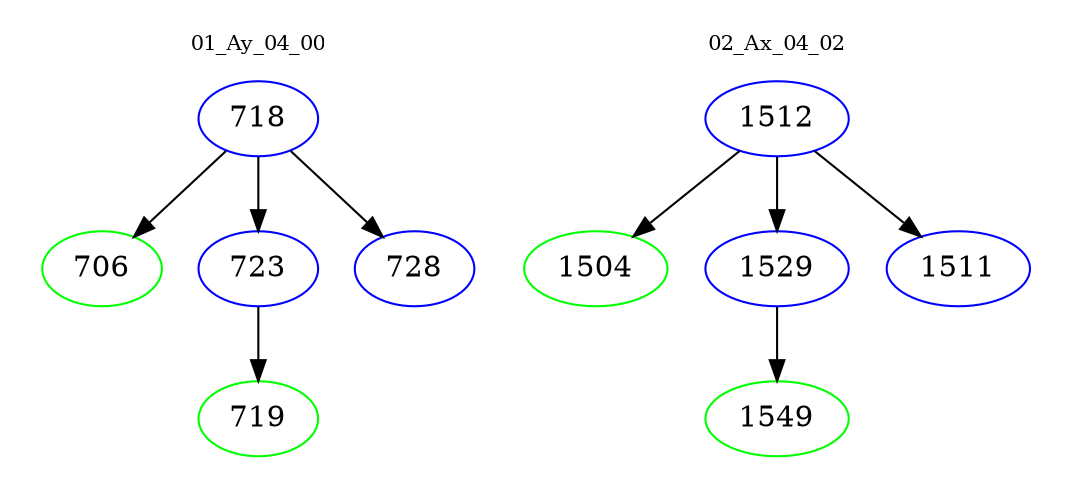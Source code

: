 digraph{
subgraph cluster_0 {
color = white
label = "01_Ay_04_00";
fontsize=10;
T0_718 [label="718", color="blue"]
T0_718 -> T0_706 [color="black"]
T0_706 [label="706", color="green"]
T0_718 -> T0_723 [color="black"]
T0_723 [label="723", color="blue"]
T0_723 -> T0_719 [color="black"]
T0_719 [label="719", color="green"]
T0_718 -> T0_728 [color="black"]
T0_728 [label="728", color="blue"]
}
subgraph cluster_1 {
color = white
label = "02_Ax_04_02";
fontsize=10;
T1_1512 [label="1512", color="blue"]
T1_1512 -> T1_1504 [color="black"]
T1_1504 [label="1504", color="green"]
T1_1512 -> T1_1529 [color="black"]
T1_1529 [label="1529", color="blue"]
T1_1529 -> T1_1549 [color="black"]
T1_1549 [label="1549", color="green"]
T1_1512 -> T1_1511 [color="black"]
T1_1511 [label="1511", color="blue"]
}
}
